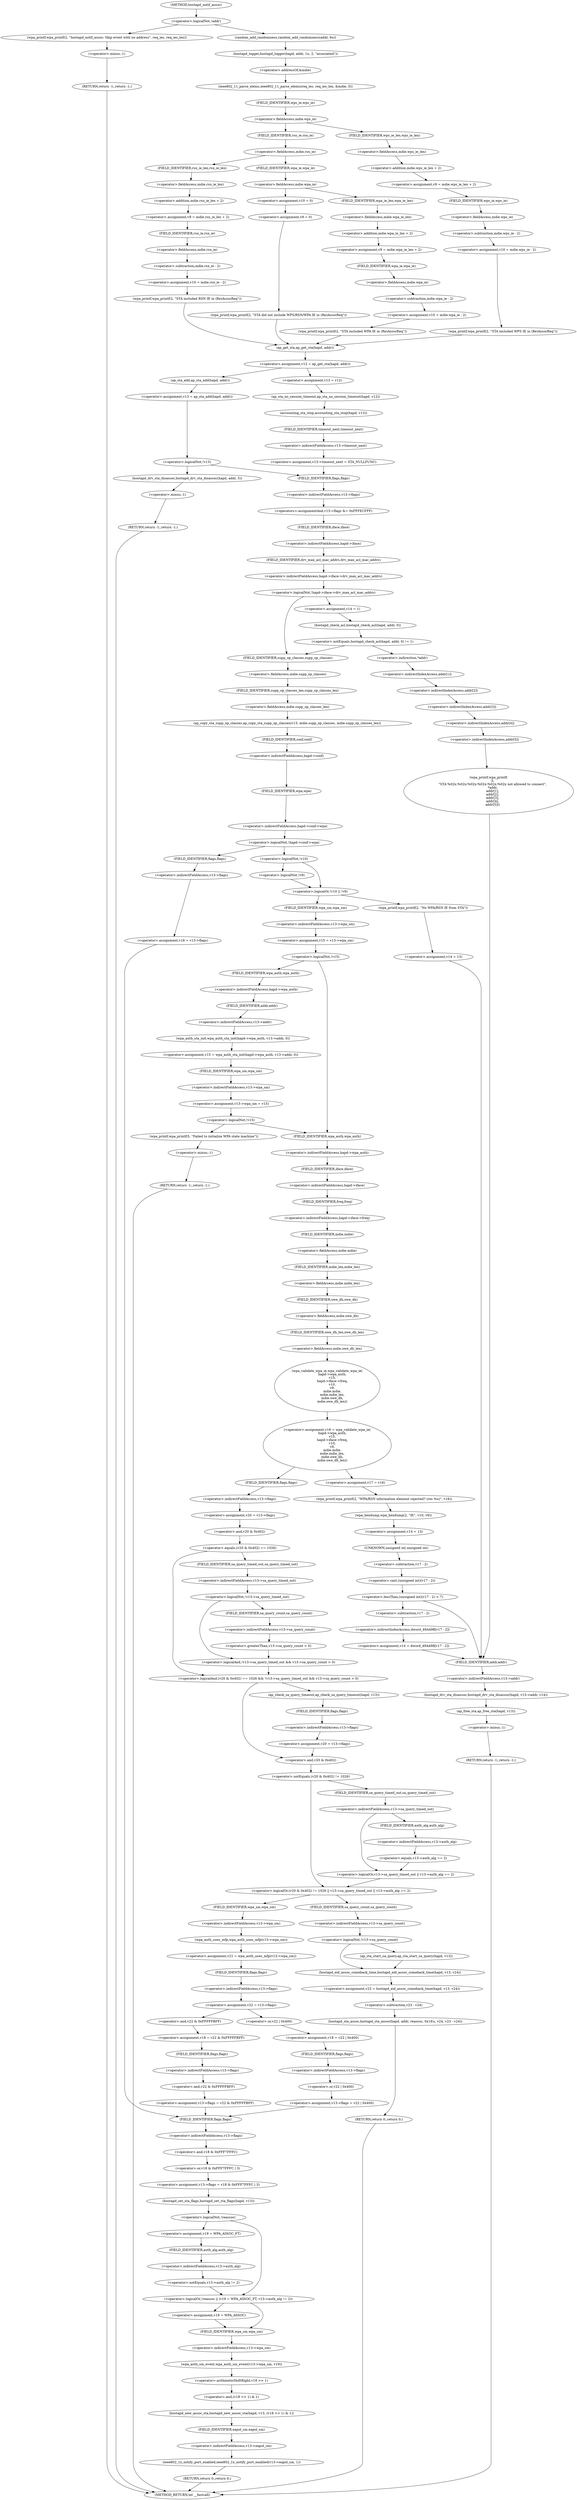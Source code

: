 digraph hostapd_notif_assoc {  
"1000141" [label = "(<operator>.logicalNot,!addr)" ]
"1000144" [label = "(wpa_printf,wpa_printf(2, \"hostapd_notif_assoc: Skip event with no address\", req_ies, req_ies_len))" ]
"1000149" [label = "(RETURN,return -1;,return -1;)" ]
"1000150" [label = "(<operator>.minus,-1)" ]
"1000152" [label = "(random_add_randomness,random_add_randomness(addr, 6u))" ]
"1000155" [label = "(hostapd_logger,hostapd_logger(hapd, addr, 1u, 2, \"associated\"))" ]
"1000161" [label = "(ieee802_11_parse_elems,ieee802_11_parse_elems(req_ies, req_ies_len, &mdie, 0))" ]
"1000164" [label = "(<operator>.addressOf,&mdie)" ]
"1000168" [label = "(<operator>.fieldAccess,mdie.wps_ie)" ]
"1000170" [label = "(FIELD_IDENTIFIER,wps_ie,wps_ie)" ]
"1000172" [label = "(<operator>.assignment,v9 = mdie.wps_ie_len + 2)" ]
"1000174" [label = "(<operator>.addition,mdie.wps_ie_len + 2)" ]
"1000175" [label = "(<operator>.fieldAccess,mdie.wps_ie_len)" ]
"1000177" [label = "(FIELD_IDENTIFIER,wps_ie_len,wps_ie_len)" ]
"1000179" [label = "(<operator>.assignment,v10 = mdie.wps_ie - 2)" ]
"1000181" [label = "(<operator>.subtraction,mdie.wps_ie - 2)" ]
"1000182" [label = "(<operator>.fieldAccess,mdie.wps_ie)" ]
"1000184" [label = "(FIELD_IDENTIFIER,wps_ie,wps_ie)" ]
"1000186" [label = "(wpa_printf,wpa_printf(2, \"STA included WPS IE in (Re)AssocReq\"))" ]
"1000191" [label = "(<operator>.fieldAccess,mdie.rsn_ie)" ]
"1000193" [label = "(FIELD_IDENTIFIER,rsn_ie,rsn_ie)" ]
"1000195" [label = "(<operator>.assignment,v9 = mdie.rsn_ie_len + 2)" ]
"1000197" [label = "(<operator>.addition,mdie.rsn_ie_len + 2)" ]
"1000198" [label = "(<operator>.fieldAccess,mdie.rsn_ie_len)" ]
"1000200" [label = "(FIELD_IDENTIFIER,rsn_ie_len,rsn_ie_len)" ]
"1000202" [label = "(<operator>.assignment,v10 = mdie.rsn_ie - 2)" ]
"1000204" [label = "(<operator>.subtraction,mdie.rsn_ie - 2)" ]
"1000205" [label = "(<operator>.fieldAccess,mdie.rsn_ie)" ]
"1000207" [label = "(FIELD_IDENTIFIER,rsn_ie,rsn_ie)" ]
"1000209" [label = "(wpa_printf,wpa_printf(2, \"STA included RSN IE in (Re)AssocReq\"))" ]
"1000214" [label = "(<operator>.fieldAccess,mdie.wpa_ie)" ]
"1000216" [label = "(FIELD_IDENTIFIER,wpa_ie,wpa_ie)" ]
"1000218" [label = "(<operator>.assignment,v9 = mdie.wpa_ie_len + 2)" ]
"1000220" [label = "(<operator>.addition,mdie.wpa_ie_len + 2)" ]
"1000221" [label = "(<operator>.fieldAccess,mdie.wpa_ie_len)" ]
"1000223" [label = "(FIELD_IDENTIFIER,wpa_ie_len,wpa_ie_len)" ]
"1000225" [label = "(<operator>.assignment,v10 = mdie.wpa_ie - 2)" ]
"1000227" [label = "(<operator>.subtraction,mdie.wpa_ie - 2)" ]
"1000228" [label = "(<operator>.fieldAccess,mdie.wpa_ie)" ]
"1000230" [label = "(FIELD_IDENTIFIER,wpa_ie,wpa_ie)" ]
"1000232" [label = "(wpa_printf,wpa_printf(2, \"STA included WPA IE in (Re)AssocReq\"))" ]
"1000237" [label = "(<operator>.assignment,v10 = 0)" ]
"1000240" [label = "(<operator>.assignment,v9 = 0)" ]
"1000243" [label = "(wpa_printf,wpa_printf(2, \"STA did not include WPS/RSN/WPA IE in (Re)AssocReq\"))" ]
"1000246" [label = "(<operator>.assignment,v12 = ap_get_sta(hapd, addr))" ]
"1000248" [label = "(ap_get_sta,ap_get_sta(hapd, addr))" ]
"1000254" [label = "(<operator>.assignment,v13 = v12)" ]
"1000257" [label = "(ap_sta_no_session_timeout,ap_sta_no_session_timeout(hapd, v12))" ]
"1000260" [label = "(accounting_sta_stop,accounting_sta_stop(hapd, v13))" ]
"1000263" [label = "(<operator>.assignment,v13->timeout_next = STA_NULLFUNC)" ]
"1000264" [label = "(<operator>.indirectFieldAccess,v13->timeout_next)" ]
"1000266" [label = "(FIELD_IDENTIFIER,timeout_next,timeout_next)" ]
"1000270" [label = "(<operator>.assignment,v13 = ap_sta_add(hapd, addr))" ]
"1000272" [label = "(ap_sta_add,ap_sta_add(hapd, addr))" ]
"1000276" [label = "(<operator>.logicalNot,!v13)" ]
"1000279" [label = "(hostapd_drv_sta_disassoc,hostapd_drv_sta_disassoc(hapd, addr, 5))" ]
"1000283" [label = "(RETURN,return -1;,return -1;)" ]
"1000284" [label = "(<operator>.minus,-1)" ]
"1000286" [label = "(<operators>.assignmentAnd,v13->flags &= 0xFFFECFFF)" ]
"1000287" [label = "(<operator>.indirectFieldAccess,v13->flags)" ]
"1000289" [label = "(FIELD_IDENTIFIER,flags,flags)" ]
"1000292" [label = "(<operator>.logicalNot,!hapd->iface->drv_max_acl_mac_addrs)" ]
"1000293" [label = "(<operator>.indirectFieldAccess,hapd->iface->drv_max_acl_mac_addrs)" ]
"1000294" [label = "(<operator>.indirectFieldAccess,hapd->iface)" ]
"1000296" [label = "(FIELD_IDENTIFIER,iface,iface)" ]
"1000297" [label = "(FIELD_IDENTIFIER,drv_max_acl_mac_addrs,drv_max_acl_mac_addrs)" ]
"1000299" [label = "(<operator>.assignment,v14 = 1)" ]
"1000303" [label = "(<operator>.notEquals,hostapd_check_acl(hapd, addr, 0) != 1)" ]
"1000304" [label = "(hostapd_check_acl,hostapd_check_acl(hapd, addr, 0))" ]
"1000310" [label = "(wpa_printf,wpa_printf(\n        3,\n        \"STA %02x:%02x:%02x:%02x:%02x:%02x not allowed to connect\",\n        *addr,\n        addr[1],\n        addr[2],\n        addr[3],\n        addr[4],\n        addr[5]))" ]
"1000313" [label = "(<operator>.indirection,*addr)" ]
"1000315" [label = "(<operator>.indirectIndexAccess,addr[1])" ]
"1000318" [label = "(<operator>.indirectIndexAccess,addr[2])" ]
"1000321" [label = "(<operator>.indirectIndexAccess,addr[3])" ]
"1000324" [label = "(<operator>.indirectIndexAccess,addr[4])" ]
"1000327" [label = "(<operator>.indirectIndexAccess,addr[5])" ]
"1000331" [label = "(ap_copy_sta_supp_op_classes,ap_copy_sta_supp_op_classes(v13, mdie.supp_op_classes, mdie.supp_op_classes_len))" ]
"1000333" [label = "(<operator>.fieldAccess,mdie.supp_op_classes)" ]
"1000335" [label = "(FIELD_IDENTIFIER,supp_op_classes,supp_op_classes)" ]
"1000336" [label = "(<operator>.fieldAccess,mdie.supp_op_classes_len)" ]
"1000338" [label = "(FIELD_IDENTIFIER,supp_op_classes_len,supp_op_classes_len)" ]
"1000340" [label = "(<operator>.logicalNot,!hapd->conf->wpa)" ]
"1000341" [label = "(<operator>.indirectFieldAccess,hapd->conf->wpa)" ]
"1000342" [label = "(<operator>.indirectFieldAccess,hapd->conf)" ]
"1000344" [label = "(FIELD_IDENTIFIER,conf,conf)" ]
"1000345" [label = "(FIELD_IDENTIFIER,wpa,wpa)" ]
"1000347" [label = "(<operator>.assignment,v18 = v13->flags)" ]
"1000349" [label = "(<operator>.indirectFieldAccess,v13->flags)" ]
"1000351" [label = "(FIELD_IDENTIFIER,flags,flags)" ]
"1000353" [label = "(<operator>.assignment,v13->flags = v18 & 0xFFF7FFFC | 3)" ]
"1000354" [label = "(<operator>.indirectFieldAccess,v13->flags)" ]
"1000356" [label = "(FIELD_IDENTIFIER,flags,flags)" ]
"1000357" [label = "(<operator>.or,v18 & 0xFFF7FFFC | 3)" ]
"1000358" [label = "(<operator>.and,v18 & 0xFFF7FFFC)" ]
"1000362" [label = "(hostapd_set_sta_flags,hostapd_set_sta_flags(hapd, v13))" ]
"1000366" [label = "(<operator>.logicalOr,!reassoc || (v19 = WPA_ASSOC_FT, v13->auth_alg != 2))" ]
"1000367" [label = "(<operator>.logicalNot,!reassoc)" ]
"1000370" [label = "(<operator>.assignment,v19 = WPA_ASSOC_FT)" ]
"1000373" [label = "(<operator>.notEquals,v13->auth_alg != 2)" ]
"1000374" [label = "(<operator>.indirectFieldAccess,v13->auth_alg)" ]
"1000376" [label = "(FIELD_IDENTIFIER,auth_alg,auth_alg)" ]
"1000378" [label = "(<operator>.assignment,v19 = WPA_ASSOC)" ]
"1000381" [label = "(wpa_auth_sm_event,wpa_auth_sm_event(v13->wpa_sm, v19))" ]
"1000382" [label = "(<operator>.indirectFieldAccess,v13->wpa_sm)" ]
"1000384" [label = "(FIELD_IDENTIFIER,wpa_sm,wpa_sm)" ]
"1000386" [label = "(hostapd_new_assoc_sta,hostapd_new_assoc_sta(hapd, v13, (v18 >> 1) & 1))" ]
"1000389" [label = "(<operator>.and,(v18 >> 1) & 1)" ]
"1000390" [label = "(<operator>.arithmeticShiftRight,v18 >> 1)" ]
"1000394" [label = "(ieee802_1x_notify_port_enabled,ieee802_1x_notify_port_enabled(v13->eapol_sm, 1))" ]
"1000395" [label = "(<operator>.indirectFieldAccess,v13->eapol_sm)" ]
"1000397" [label = "(FIELD_IDENTIFIER,eapol_sm,eapol_sm)" ]
"1000399" [label = "(RETURN,return 0;,return 0;)" ]
"1000402" [label = "(<operator>.logicalOr,!v10 || !v9)" ]
"1000403" [label = "(<operator>.logicalNot,!v10)" ]
"1000405" [label = "(<operator>.logicalNot,!v9)" ]
"1000408" [label = "(wpa_printf,wpa_printf(2, \"No WPA/RSN IE from STA\"))" ]
"1000411" [label = "(<operator>.assignment,v14 = 13)" ]
"1000415" [label = "(hostapd_drv_sta_disassoc,hostapd_drv_sta_disassoc(hapd, v13->addr, v14))" ]
"1000417" [label = "(<operator>.indirectFieldAccess,v13->addr)" ]
"1000419" [label = "(FIELD_IDENTIFIER,addr,addr)" ]
"1000421" [label = "(ap_free_sta,ap_free_sta(hapd, v13))" ]
"1000424" [label = "(RETURN,return -1;,return -1;)" ]
"1000425" [label = "(<operator>.minus,-1)" ]
"1000427" [label = "(<operator>.assignment,v15 = v13->wpa_sm)" ]
"1000429" [label = "(<operator>.indirectFieldAccess,v13->wpa_sm)" ]
"1000431" [label = "(FIELD_IDENTIFIER,wpa_sm,wpa_sm)" ]
"1000433" [label = "(<operator>.logicalNot,!v15)" ]
"1000436" [label = "(<operator>.assignment,v15 = wpa_auth_sta_init(hapd->wpa_auth, v13->addr, 0))" ]
"1000438" [label = "(wpa_auth_sta_init,wpa_auth_sta_init(hapd->wpa_auth, v13->addr, 0))" ]
"1000439" [label = "(<operator>.indirectFieldAccess,hapd->wpa_auth)" ]
"1000441" [label = "(FIELD_IDENTIFIER,wpa_auth,wpa_auth)" ]
"1000442" [label = "(<operator>.indirectFieldAccess,v13->addr)" ]
"1000444" [label = "(FIELD_IDENTIFIER,addr,addr)" ]
"1000446" [label = "(<operator>.assignment,v13->wpa_sm = v15)" ]
"1000447" [label = "(<operator>.indirectFieldAccess,v13->wpa_sm)" ]
"1000449" [label = "(FIELD_IDENTIFIER,wpa_sm,wpa_sm)" ]
"1000452" [label = "(<operator>.logicalNot,!v15)" ]
"1000455" [label = "(wpa_printf,wpa_printf(5, \"Failed to initialize WPA state machine\"))" ]
"1000458" [label = "(RETURN,return -1;,return -1;)" ]
"1000459" [label = "(<operator>.minus,-1)" ]
"1000461" [label = "(<operator>.assignment,v16 = wpa_validate_wpa_ie(\n          hapd->wpa_auth,\n          v15,\n          hapd->iface->freq,\n          v10,\n          v9,\n          mdie.mdie,\n          mdie.mdie_len,\n          mdie.owe_dh,\n          mdie.owe_dh_len))" ]
"1000463" [label = "(wpa_validate_wpa_ie,wpa_validate_wpa_ie(\n          hapd->wpa_auth,\n          v15,\n          hapd->iface->freq,\n          v10,\n          v9,\n          mdie.mdie,\n          mdie.mdie_len,\n          mdie.owe_dh,\n          mdie.owe_dh_len))" ]
"1000464" [label = "(<operator>.indirectFieldAccess,hapd->wpa_auth)" ]
"1000466" [label = "(FIELD_IDENTIFIER,wpa_auth,wpa_auth)" ]
"1000468" [label = "(<operator>.indirectFieldAccess,hapd->iface->freq)" ]
"1000469" [label = "(<operator>.indirectFieldAccess,hapd->iface)" ]
"1000471" [label = "(FIELD_IDENTIFIER,iface,iface)" ]
"1000472" [label = "(FIELD_IDENTIFIER,freq,freq)" ]
"1000475" [label = "(<operator>.fieldAccess,mdie.mdie)" ]
"1000477" [label = "(FIELD_IDENTIFIER,mdie,mdie)" ]
"1000478" [label = "(<operator>.fieldAccess,mdie.mdie_len)" ]
"1000480" [label = "(FIELD_IDENTIFIER,mdie_len,mdie_len)" ]
"1000481" [label = "(<operator>.fieldAccess,mdie.owe_dh)" ]
"1000483" [label = "(FIELD_IDENTIFIER,owe_dh,owe_dh)" ]
"1000484" [label = "(<operator>.fieldAccess,mdie.owe_dh_len)" ]
"1000486" [label = "(FIELD_IDENTIFIER,owe_dh_len,owe_dh_len)" ]
"1000490" [label = "(<operator>.assignment,v17 = v16)" ]
"1000493" [label = "(wpa_printf,wpa_printf(2, \"WPA/RSN information element rejected? (res %u)\", v16))" ]
"1000497" [label = "(wpa_hexdump,wpa_hexdump(2, \"IE\", v10, v9))" ]
"1000502" [label = "(<operator>.assignment,v14 = 13)" ]
"1000506" [label = "(<operator>.lessThan,(unsigned int)(v17 - 2) < 7)" ]
"1000507" [label = "(<operator>.cast,(unsigned int)(v17 - 2))" ]
"1000508" [label = "(UNKNOWN,unsigned int,unsigned int)" ]
"1000509" [label = "(<operator>.subtraction,v17 - 2)" ]
"1000513" [label = "(<operator>.assignment,v14 = dword_49A498[v17 - 2])" ]
"1000515" [label = "(<operator>.indirectIndexAccess,dword_49A498[v17 - 2])" ]
"1000517" [label = "(<operator>.subtraction,v17 - 2)" ]
"1000521" [label = "(<operator>.assignment,v20 = v13->flags)" ]
"1000523" [label = "(<operator>.indirectFieldAccess,v13->flags)" ]
"1000525" [label = "(FIELD_IDENTIFIER,flags,flags)" ]
"1000527" [label = "(<operator>.logicalAnd,(v20 & 0x402) == 1026 && !v13->sa_query_timed_out && v13->sa_query_count > 0)" ]
"1000528" [label = "(<operator>.equals,(v20 & 0x402) == 1026)" ]
"1000529" [label = "(<operator>.and,v20 & 0x402)" ]
"1000533" [label = "(<operator>.logicalAnd,!v13->sa_query_timed_out && v13->sa_query_count > 0)" ]
"1000534" [label = "(<operator>.logicalNot,!v13->sa_query_timed_out)" ]
"1000535" [label = "(<operator>.indirectFieldAccess,v13->sa_query_timed_out)" ]
"1000537" [label = "(FIELD_IDENTIFIER,sa_query_timed_out,sa_query_timed_out)" ]
"1000538" [label = "(<operator>.greaterThan,v13->sa_query_count > 0)" ]
"1000539" [label = "(<operator>.indirectFieldAccess,v13->sa_query_count)" ]
"1000541" [label = "(FIELD_IDENTIFIER,sa_query_count,sa_query_count)" ]
"1000544" [label = "(ap_check_sa_query_timeout,ap_check_sa_query_timeout(hapd, v13))" ]
"1000547" [label = "(<operator>.assignment,v20 = v13->flags)" ]
"1000549" [label = "(<operator>.indirectFieldAccess,v13->flags)" ]
"1000551" [label = "(FIELD_IDENTIFIER,flags,flags)" ]
"1000553" [label = "(<operator>.logicalOr,(v20 & 0x402) != 1026 || v13->sa_query_timed_out || v13->auth_alg == 2)" ]
"1000554" [label = "(<operator>.notEquals,(v20 & 0x402) != 1026)" ]
"1000555" [label = "(<operator>.and,v20 & 0x402)" ]
"1000559" [label = "(<operator>.logicalOr,v13->sa_query_timed_out || v13->auth_alg == 2)" ]
"1000560" [label = "(<operator>.indirectFieldAccess,v13->sa_query_timed_out)" ]
"1000562" [label = "(FIELD_IDENTIFIER,sa_query_timed_out,sa_query_timed_out)" ]
"1000563" [label = "(<operator>.equals,v13->auth_alg == 2)" ]
"1000564" [label = "(<operator>.indirectFieldAccess,v13->auth_alg)" ]
"1000566" [label = "(FIELD_IDENTIFIER,auth_alg,auth_alg)" ]
"1000569" [label = "(<operator>.assignment,v21 = wpa_auth_uses_mfp(v13->wpa_sm))" ]
"1000571" [label = "(wpa_auth_uses_mfp,wpa_auth_uses_mfp(v13->wpa_sm))" ]
"1000572" [label = "(<operator>.indirectFieldAccess,v13->wpa_sm)" ]
"1000574" [label = "(FIELD_IDENTIFIER,wpa_sm,wpa_sm)" ]
"1000575" [label = "(<operator>.assignment,v22 = v13->flags)" ]
"1000577" [label = "(<operator>.indirectFieldAccess,v13->flags)" ]
"1000579" [label = "(FIELD_IDENTIFIER,flags,flags)" ]
"1000583" [label = "(<operator>.assignment,v18 = v22 | 0x400)" ]
"1000585" [label = "(<operator>.or,v22 | 0x400)" ]
"1000588" [label = "(<operator>.assignment,v13->flags = v22 | 0x400)" ]
"1000589" [label = "(<operator>.indirectFieldAccess,v13->flags)" ]
"1000591" [label = "(FIELD_IDENTIFIER,flags,flags)" ]
"1000592" [label = "(<operator>.or,v22 | 0x400)" ]
"1000597" [label = "(<operator>.assignment,v18 = v22 & 0xFFFFFBFF)" ]
"1000599" [label = "(<operator>.and,v22 & 0xFFFFFBFF)" ]
"1000602" [label = "(<operator>.assignment,v13->flags = v22 & 0xFFFFFBFF)" ]
"1000603" [label = "(<operator>.indirectFieldAccess,v13->flags)" ]
"1000605" [label = "(FIELD_IDENTIFIER,flags,flags)" ]
"1000606" [label = "(<operator>.and,v22 & 0xFFFFFBFF)" ]
"1000611" [label = "(<operator>.logicalNot,!v13->sa_query_count)" ]
"1000612" [label = "(<operator>.indirectFieldAccess,v13->sa_query_count)" ]
"1000614" [label = "(FIELD_IDENTIFIER,sa_query_count,sa_query_count)" ]
"1000615" [label = "(ap_sta_start_sa_query,ap_sta_start_sa_query(hapd, v13))" ]
"1000618" [label = "(<operator>.assignment,v23 = hostapd_eid_assoc_comeback_time(hapd, v13, v24))" ]
"1000620" [label = "(hostapd_eid_assoc_comeback_time,hostapd_eid_assoc_comeback_time(hapd, v13, v24))" ]
"1000624" [label = "(hostapd_sta_assoc,hostapd_sta_assoc(hapd, addr, reassoc, 0x1Eu, v24, v23 - v24))" ]
"1000630" [label = "(<operator>.subtraction,v23 - v24)" ]
"1000633" [label = "(RETURN,return 0;,return 0;)" ]
"1000117" [label = "(METHOD,hostapd_notif_assoc)" ]
"1000635" [label = "(METHOD_RETURN,int __fastcall)" ]
  "1000141" -> "1000144" 
  "1000141" -> "1000152" 
  "1000144" -> "1000150" 
  "1000149" -> "1000635" 
  "1000150" -> "1000149" 
  "1000152" -> "1000155" 
  "1000155" -> "1000164" 
  "1000161" -> "1000170" 
  "1000164" -> "1000161" 
  "1000168" -> "1000177" 
  "1000168" -> "1000193" 
  "1000170" -> "1000168" 
  "1000172" -> "1000184" 
  "1000174" -> "1000172" 
  "1000175" -> "1000174" 
  "1000177" -> "1000175" 
  "1000179" -> "1000186" 
  "1000181" -> "1000179" 
  "1000182" -> "1000181" 
  "1000184" -> "1000182" 
  "1000186" -> "1000248" 
  "1000191" -> "1000200" 
  "1000191" -> "1000216" 
  "1000193" -> "1000191" 
  "1000195" -> "1000207" 
  "1000197" -> "1000195" 
  "1000198" -> "1000197" 
  "1000200" -> "1000198" 
  "1000202" -> "1000209" 
  "1000204" -> "1000202" 
  "1000205" -> "1000204" 
  "1000207" -> "1000205" 
  "1000209" -> "1000248" 
  "1000214" -> "1000223" 
  "1000214" -> "1000237" 
  "1000216" -> "1000214" 
  "1000218" -> "1000230" 
  "1000220" -> "1000218" 
  "1000221" -> "1000220" 
  "1000223" -> "1000221" 
  "1000225" -> "1000232" 
  "1000227" -> "1000225" 
  "1000228" -> "1000227" 
  "1000230" -> "1000228" 
  "1000232" -> "1000248" 
  "1000237" -> "1000240" 
  "1000240" -> "1000243" 
  "1000243" -> "1000248" 
  "1000246" -> "1000254" 
  "1000246" -> "1000272" 
  "1000248" -> "1000246" 
  "1000254" -> "1000257" 
  "1000257" -> "1000260" 
  "1000260" -> "1000266" 
  "1000263" -> "1000289" 
  "1000264" -> "1000263" 
  "1000266" -> "1000264" 
  "1000270" -> "1000276" 
  "1000272" -> "1000270" 
  "1000276" -> "1000279" 
  "1000276" -> "1000289" 
  "1000279" -> "1000284" 
  "1000283" -> "1000635" 
  "1000284" -> "1000283" 
  "1000286" -> "1000296" 
  "1000287" -> "1000286" 
  "1000289" -> "1000287" 
  "1000292" -> "1000299" 
  "1000292" -> "1000335" 
  "1000293" -> "1000292" 
  "1000294" -> "1000297" 
  "1000296" -> "1000294" 
  "1000297" -> "1000293" 
  "1000299" -> "1000304" 
  "1000303" -> "1000313" 
  "1000303" -> "1000335" 
  "1000304" -> "1000303" 
  "1000310" -> "1000419" 
  "1000313" -> "1000315" 
  "1000315" -> "1000318" 
  "1000318" -> "1000321" 
  "1000321" -> "1000324" 
  "1000324" -> "1000327" 
  "1000327" -> "1000310" 
  "1000331" -> "1000344" 
  "1000333" -> "1000338" 
  "1000335" -> "1000333" 
  "1000336" -> "1000331" 
  "1000338" -> "1000336" 
  "1000340" -> "1000351" 
  "1000340" -> "1000403" 
  "1000341" -> "1000340" 
  "1000342" -> "1000345" 
  "1000344" -> "1000342" 
  "1000345" -> "1000341" 
  "1000347" -> "1000356" 
  "1000349" -> "1000347" 
  "1000351" -> "1000349" 
  "1000353" -> "1000362" 
  "1000354" -> "1000358" 
  "1000356" -> "1000354" 
  "1000357" -> "1000353" 
  "1000358" -> "1000357" 
  "1000362" -> "1000367" 
  "1000366" -> "1000378" 
  "1000366" -> "1000384" 
  "1000367" -> "1000366" 
  "1000367" -> "1000370" 
  "1000370" -> "1000376" 
  "1000373" -> "1000366" 
  "1000374" -> "1000373" 
  "1000376" -> "1000374" 
  "1000378" -> "1000384" 
  "1000381" -> "1000390" 
  "1000382" -> "1000381" 
  "1000384" -> "1000382" 
  "1000386" -> "1000397" 
  "1000389" -> "1000386" 
  "1000390" -> "1000389" 
  "1000394" -> "1000399" 
  "1000395" -> "1000394" 
  "1000397" -> "1000395" 
  "1000399" -> "1000635" 
  "1000402" -> "1000408" 
  "1000402" -> "1000431" 
  "1000403" -> "1000402" 
  "1000403" -> "1000405" 
  "1000405" -> "1000402" 
  "1000408" -> "1000411" 
  "1000411" -> "1000419" 
  "1000415" -> "1000421" 
  "1000417" -> "1000415" 
  "1000419" -> "1000417" 
  "1000421" -> "1000425" 
  "1000424" -> "1000635" 
  "1000425" -> "1000424" 
  "1000427" -> "1000433" 
  "1000429" -> "1000427" 
  "1000431" -> "1000429" 
  "1000433" -> "1000441" 
  "1000433" -> "1000466" 
  "1000436" -> "1000449" 
  "1000438" -> "1000436" 
  "1000439" -> "1000444" 
  "1000441" -> "1000439" 
  "1000442" -> "1000438" 
  "1000444" -> "1000442" 
  "1000446" -> "1000452" 
  "1000447" -> "1000446" 
  "1000449" -> "1000447" 
  "1000452" -> "1000455" 
  "1000452" -> "1000466" 
  "1000455" -> "1000459" 
  "1000458" -> "1000635" 
  "1000459" -> "1000458" 
  "1000461" -> "1000490" 
  "1000461" -> "1000525" 
  "1000463" -> "1000461" 
  "1000464" -> "1000471" 
  "1000466" -> "1000464" 
  "1000468" -> "1000477" 
  "1000469" -> "1000472" 
  "1000471" -> "1000469" 
  "1000472" -> "1000468" 
  "1000475" -> "1000480" 
  "1000477" -> "1000475" 
  "1000478" -> "1000483" 
  "1000480" -> "1000478" 
  "1000481" -> "1000486" 
  "1000483" -> "1000481" 
  "1000484" -> "1000463" 
  "1000486" -> "1000484" 
  "1000490" -> "1000493" 
  "1000493" -> "1000497" 
  "1000497" -> "1000502" 
  "1000502" -> "1000508" 
  "1000506" -> "1000517" 
  "1000506" -> "1000419" 
  "1000507" -> "1000506" 
  "1000508" -> "1000509" 
  "1000509" -> "1000507" 
  "1000513" -> "1000419" 
  "1000515" -> "1000513" 
  "1000517" -> "1000515" 
  "1000521" -> "1000529" 
  "1000523" -> "1000521" 
  "1000525" -> "1000523" 
  "1000527" -> "1000544" 
  "1000527" -> "1000555" 
  "1000528" -> "1000527" 
  "1000528" -> "1000537" 
  "1000529" -> "1000528" 
  "1000533" -> "1000527" 
  "1000534" -> "1000533" 
  "1000534" -> "1000541" 
  "1000535" -> "1000534" 
  "1000537" -> "1000535" 
  "1000538" -> "1000533" 
  "1000539" -> "1000538" 
  "1000541" -> "1000539" 
  "1000544" -> "1000551" 
  "1000547" -> "1000555" 
  "1000549" -> "1000547" 
  "1000551" -> "1000549" 
  "1000553" -> "1000574" 
  "1000553" -> "1000614" 
  "1000554" -> "1000553" 
  "1000554" -> "1000562" 
  "1000555" -> "1000554" 
  "1000559" -> "1000553" 
  "1000560" -> "1000559" 
  "1000560" -> "1000566" 
  "1000562" -> "1000560" 
  "1000563" -> "1000559" 
  "1000564" -> "1000563" 
  "1000566" -> "1000564" 
  "1000569" -> "1000579" 
  "1000571" -> "1000569" 
  "1000572" -> "1000571" 
  "1000574" -> "1000572" 
  "1000575" -> "1000585" 
  "1000575" -> "1000599" 
  "1000577" -> "1000575" 
  "1000579" -> "1000577" 
  "1000583" -> "1000591" 
  "1000585" -> "1000583" 
  "1000588" -> "1000356" 
  "1000589" -> "1000592" 
  "1000591" -> "1000589" 
  "1000592" -> "1000588" 
  "1000597" -> "1000605" 
  "1000599" -> "1000597" 
  "1000602" -> "1000356" 
  "1000603" -> "1000606" 
  "1000605" -> "1000603" 
  "1000606" -> "1000602" 
  "1000611" -> "1000615" 
  "1000611" -> "1000620" 
  "1000612" -> "1000611" 
  "1000614" -> "1000612" 
  "1000615" -> "1000620" 
  "1000618" -> "1000630" 
  "1000620" -> "1000618" 
  "1000624" -> "1000633" 
  "1000630" -> "1000624" 
  "1000633" -> "1000635" 
  "1000117" -> "1000141" 
}
